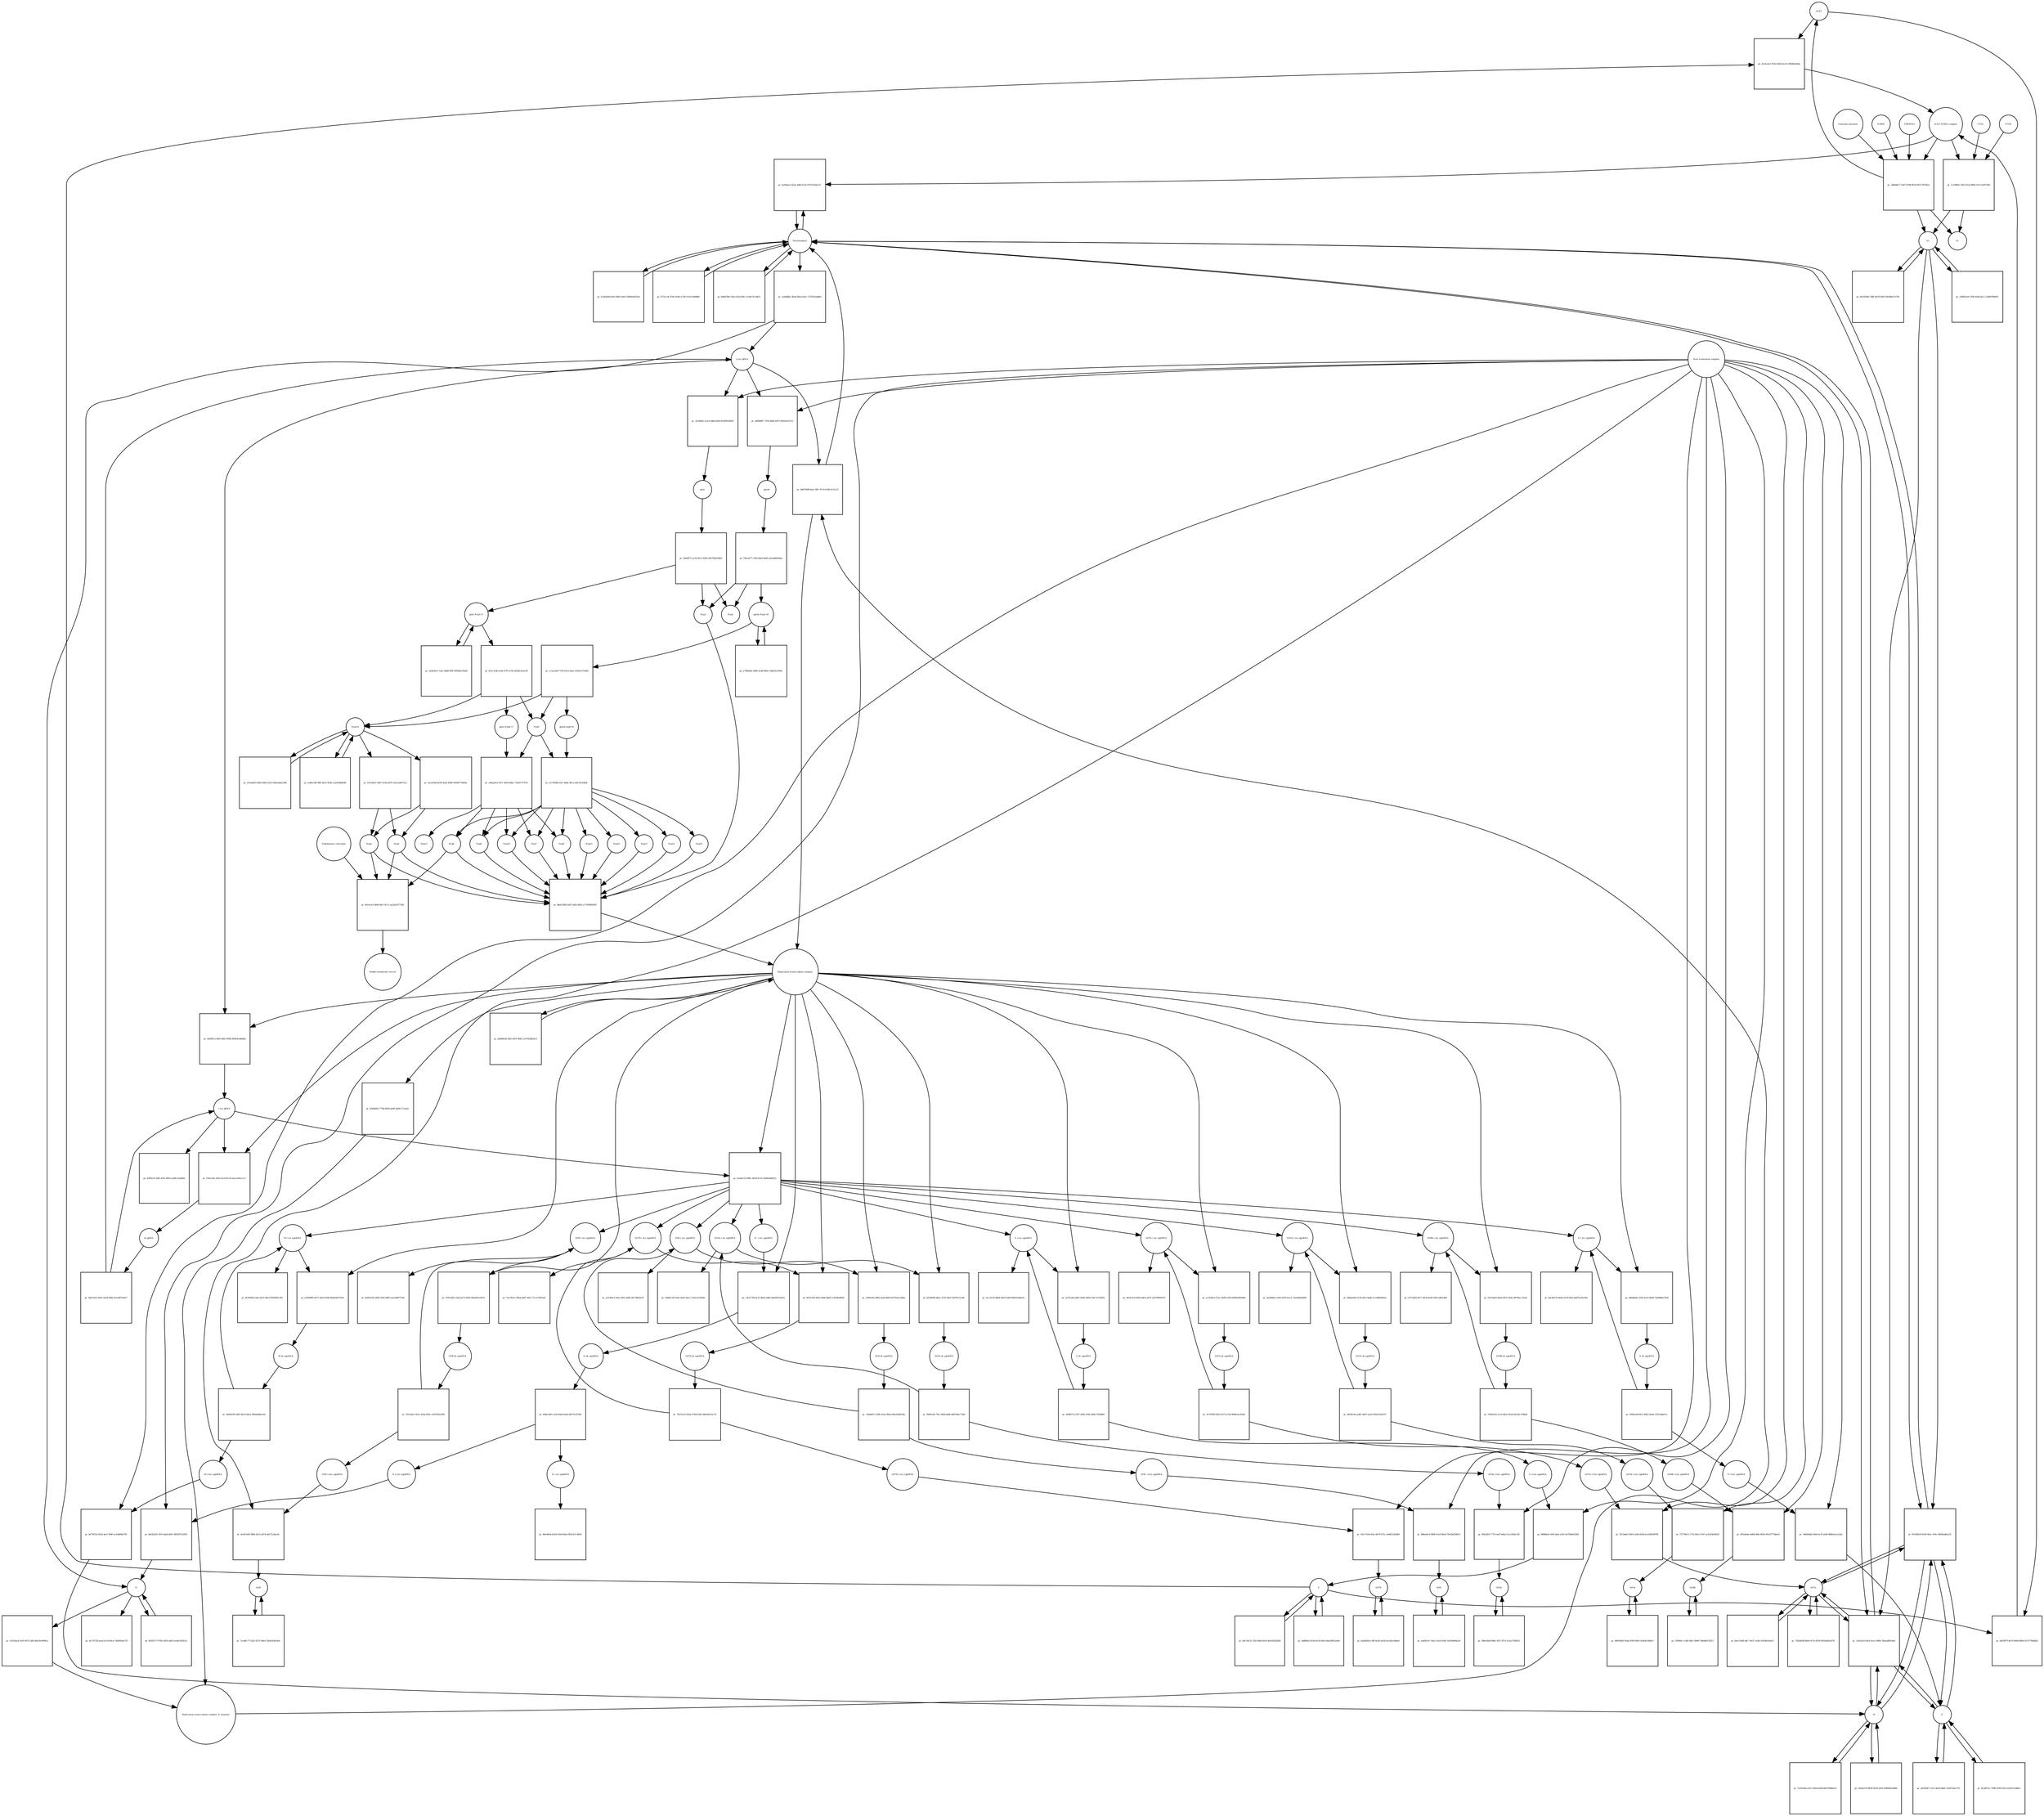 strict digraph  {
ACE2 [annotation="", bipartite=0, cls=macromolecule, fontsize=4, label=ACE2, shape=circle];
"pr_43cbc0c4-7b55-4920-8cd3-cfffd8026d4e" [annotation="", bipartite=1, cls=process, fontsize=4, label="pr_43cbc0c4-7b55-4920-8cd3-cfffd8026d4e", shape=square];
"ACE2_SPIKE complex" [annotation="", bipartite=0, cls=complex, fontsize=4, label="ACE2_SPIKE complex", shape=circle];
S [annotation=urn_miriam_uniprot_P0DTC2, bipartite=0, cls=macromolecule, fontsize=4, label=S, shape=circle];
Nucleocapsid [annotation="urn_miriam_obo.go_GO%3A0019013", bipartite=0, cls=complex, fontsize=4, label=Nucleocapsid, shape=circle];
"pr_ba50bea2-d2ee-4dbf-b232-d707c85da121" [annotation="", bipartite=1, cls=process, fontsize=4, label="pr_ba50bea2-d2ee-4dbf-b232-d707c85da121", shape=square];
"pr_1c1d0ffd-7e85-453a-809d-10111a6075bd" [annotation="", bipartite=1, cls=process, fontsize=4, label="pr_1c1d0ffd-7e85-453a-809d-10111a6075bd", shape=square];
S2 [annotation=urn_miriam_interpro_IPR002552, bipartite=0, cls=macromolecule, fontsize=4, label=S2, shape=circle];
CTSB [annotation="", bipartite=0, cls=macromolecule, fontsize=4, label=CTSB, shape=circle];
CTSL [annotation="", bipartite=0, cls=macromolecule, fontsize=4, label=CTSL, shape=circle];
S1 [annotation=urn_miriam_interpro_IPR002551, bipartite=0, cls=macromolecule, fontsize=4, label=S1, shape=circle];
"pr_bb19ff7f-8a76-4664-96b9-911f770b4b62" [annotation="", bipartite=1, cls=process, fontsize=4, label="pr_bb19ff7f-8a76-4664-96b9-911f770b4b62", shape=square];
"pr_1a91ae53-db1f-4ce1-9d83-7baeadf014a8" [annotation="", bipartite=1, cls=process, fontsize=4, label="pr_1a91ae53-db1f-4ce1-9d83-7baeadf014a8", shape=square];
E [annotation=urn_miriam_uniprot_P0DTC4, bipartite=0, cls=macromolecule, fontsize=4, label=E, shape=circle];
M [annotation=urn_miriam_uniprot_P0DTC5, bipartite=0, cls=macromolecule, fontsize=4, label=M, shape=circle];
Orf7a [annotation=urn_miriam_uniprot_P0DTC7, bipartite=0, cls=macromolecule, fontsize=4, label=Orf7a, shape=circle];
"pr_ca6dd8bc-0ba4-49a2-b5ac-7125922abdb2" [annotation="", bipartite=1, cls=process, fontsize=4, label="pr_ca6dd8bc-0ba4-49a2-b5ac-7125922abdb2", shape=square];
"(+)ss gRNA" [annotation=urn_miriam_refseq_NC_045512, bipartite=0, cls="nucleic acid feature", fontsize=4, label="(+)ss gRNA", shape=circle];
N [annotation=urn_miriam_uniprot_P0DTC9, bipartite=0, cls="macromolecule multimer", fontsize=4, label=N, shape=circle];
"pr_fcab2b4d-61b3-4805-a9ef-cf69b29e032d" [annotation="", bipartite=1, cls=process, fontsize=4, label="pr_fcab2b4d-61b3-4805-a9ef-cf69b29e032d", shape=square];
"pr_f572cc3e-976e-434e-a738-531e5149889c" [annotation="", bipartite=1, cls=process, fontsize=4, label="pr_f572cc3e-976e-434e-a738-531e5149889c", shape=square];
"pr_afc7b728-aea6-4c14-90ca-74af820ee7f3" [annotation="", bipartite=1, cls=process, fontsize=4, label="pr_afc7b728-aea6-4c14-90ca-74af820ee7f3", shape=square];
"pr_891ff117-9765-4205-a463-ee46c5f2651e" [annotation="", bipartite=1, cls=process, fontsize=4, label="pr_891ff117-9765-4205-a463-ee46c5f2651e", shape=square];
"N (+)ss sgmRNA" [annotation=urn_miriam_ncbigene_43740575, bipartite=0, cls="nucleic acid feature", fontsize=4, label="N (+)ss sgmRNA", shape=circle];
"pr_b81d2425-361f-4ab4-b851-981f037a2955" [annotation="", bipartite=1, cls=process, fontsize=4, label="pr_b81d2425-361f-4ab4-b851-981f037a2955", shape=square];
"Host translation complex" [annotation="urn_miriam_obo.go_GO%3A0070992", bipartite=0, cls=complex, fontsize=4, label="Host translation complex", shape=circle];
"pr_60b4786c-f9a3-4314-90cc-e14b73c18452" [annotation="", bipartite=1, cls=process, fontsize=4, label="pr_60b4786c-f9a3-4314-90cc-e14b73c18452", shape=square];
"pr_5d4bddc7-1b47-4798-8f5b-0f5573074f2a" [annotation="", bipartite=1, cls=process, fontsize=4, label="pr_5d4bddc7-1b47-4798-8f5b-0f5573074f2a", shape=square];
FURIN [annotation="", bipartite=0, cls=macromolecule, fontsize=4, label=FURIN, shape=circle];
TMPRSS2 [annotation="", bipartite=0, cls=macromolecule, fontsize=4, label=TMPRSS2, shape=circle];
"Camostat mesylate" [annotation="urn_miriam_pubchem.compound_2536", bipartite=0, cls="simple chemical", fontsize=4, label="Camostat mesylate", shape=circle];
"pr_529852a9-2708-42d6-bec2-234b97f060f1" [annotation="", bipartite=1, cls=process, fontsize=4, label="pr_529852a9-2708-42d6-bec2-234b97f060f1", shape=square];
"Replication transcription complex_N oligomer" [annotation="", bipartite=0, cls=complex, fontsize=4, label="Replication transcription complex_N oligomer", shape=circle];
"pr_08d70499-8acf-4ffc-97c9-fc94c0c51a72" [annotation="", bipartite=1, cls=process, fontsize=4, label="pr_08d70499-8acf-4ffc-97c9-fc94c0c51a72", shape=square];
"Replication transcription complex" [annotation="", bipartite=0, cls=complex, fontsize=4, label="Replication transcription complex", shape=circle];
"pr_9103862d-81d9-40ec-919c-0bf49ad62a32" [annotation="", bipartite=1, cls=process, fontsize=4, label="pr_9103862d-81d9-40ec-919c-0bf49ad62a32", shape=square];
"pr_601d198a-788f-4d78-9565-90298ee7e792" [annotation="", bipartite=1, cls=process, fontsize=4, label="pr_601d198a-788f-4d78-9565-90298ee7e792", shape=square];
"pp1a Nsp3-11" [annotation=urn_miriam_uniprot_P0DTC1, bipartite=0, cls=macromolecule, fontsize=4, label="pp1a Nsp3-11", shape=circle];
"pr_b7ac3236-ee9a-47f5-a720-d23fbc4cee58" [annotation="", bipartite=1, cls=process, fontsize=4, label="pr_b7ac3236-ee9a-47f5-a720-d23fbc4cee58", shape=square];
"pp1a Nsp6-11" [annotation=urn_miriam_uniprot_P0DTC1, bipartite=0, cls=macromolecule, fontsize=4, label="pp1a Nsp6-11", shape=circle];
"Nsp3-4" [annotation="urn_miriam_ncbiprotein_YP_009725299|urn_miriam_ncbiprotein_YP_009725300", bipartite=0, cls=macromolecule, fontsize=4, label="Nsp3-4", shape=circle];
Nsp5 [annotation=urn_miriam_ncbiprotein_YP_009725301, bipartite=0, cls="macromolecule multimer", fontsize=4, label=Nsp5, shape=circle];
"Endoplasmic reticulum" [annotation="urn_miriam_obo.go_GO%3A0005783", bipartite=0, cls=complex, fontsize=4, label="Endoplasmic reticulum", shape=circle];
"pr_b614cecf-4bfb-40e7-8c11-ae2b1d377200" [annotation="", bipartite=1, cls=process, fontsize=4, label="pr_b614cecf-4bfb-40e7-8c11-ae2b1d377200", shape=square];
"Double-membrane vesicle" [annotation="urn_miriam_obo.go_GO%3A0039718", bipartite=0, cls=complex, fontsize=4, label="Double-membrane vesicle", shape=circle];
Nsp4 [annotation=urn_miriam_ncbiprotein_YP_009725300, bipartite=0, cls=macromolecule, fontsize=4, label=Nsp4, shape=circle];
Nsp3 [annotation=urn_miriam_ncbiprotein_YP_009725299, bipartite=0, cls=macromolecule, fontsize=4, label=Nsp3, shape=circle];
Nsp6 [annotation=urn_miriam_ncbiprotein_YP_009725302, bipartite=0, cls=macromolecule, fontsize=4, label=Nsp6, shape=circle];
"pr_3a2b5d12-1a42-44b8-9f9f-5f058ee55b58" [annotation="", bipartite=1, cls=process, fontsize=4, label="pr_3a2b5d12-1a42-44b8-9f9f-5f058ee55b58", shape=square];
"pr_255ad443-0d92-40b5-b323-640ee8de238d" [annotation="", bipartite=1, cls=process, fontsize=4, label="pr_255ad443-0d92-40b5-b323-640ee8de238d", shape=square];
"pp1ab Nsp3-16" [annotation=urn_miriam_uniprot_P0DTD1, bipartite=0, cls=macromolecule, fontsize=4, label="pp1ab Nsp3-16", shape=circle];
"pr_a7640da9-3d94-4cd8-9fb4-c3dd53ec96ed" [annotation="", bipartite=1, cls=process, fontsize=4, label="pr_a7640da9-3d94-4cd8-9fb4-c3dd53ec96ed", shape=square];
"pr_cc1a1a00-7159-431a-afee-c81b5c57e06d" [annotation="", bipartite=1, cls=process, fontsize=4, label="pr_cc1a1a00-7159-431a-afee-c81b5c57e06d", shape=square];
"pp1ab nsp6-16" [annotation=urn_miriam_uniprot_P0DTD1, bipartite=0, cls=macromolecule, fontsize=4, label="pp1ab nsp6-16", shape=circle];
"pr_7235c66e-e1b7-430d-ae08-88cf19d0a012" [annotation="", bipartite=1, cls=process, fontsize=4, label="pr_7235c66e-e1b7-430d-ae08-88cf19d0a012", shape=square];
"pr_a43f2b67-c521-4d19-bbd2-7ae97a4e2755" [annotation="", bipartite=1, cls=process, fontsize=4, label="pr_a43f2b67-c521-4d19-bbd2-7ae97a4e2755", shape=square];
"pr_fddf86a3-610d-413f-8263-b6a54f91ae8d" [annotation="", bipartite=1, cls=process, fontsize=4, label="pr_fddf86a3-610d-413f-8263-b6a54f91ae8d", shape=square];
"pr_e05ee519-8638-4503-a61f-03f00a01d08d" [annotation="", bipartite=1, cls=process, fontsize=4, label="pr_e05ee519-8638-4503-a61f-03f00a01d08d", shape=square];
"pr_8c2b97ec-7946-4190-9323-e2e97ec6861c" [annotation="", bipartite=1, cls=process, fontsize=4, label="pr_8c2b97ec-7946-4190-9323-e2e97ec6861c", shape=square];
"pr_0dc7de7e-12fa-49a8-9e2f-6ed25fd2d2bf" [annotation="", bipartite=1, cls=process, fontsize=4, label="pr_0dc7de7e-12fa-49a8-9e2f-6ed25fd2d2bf", shape=square];
"pr_bbcc5284-bdc7-4437-a54a-5f164bca6ea7" [annotation="", bipartite=1, cls=process, fontsize=4, label="pr_bbcc5284-bdc7-4437-a54a-5f164bca6ea7", shape=square];
Orf6 [annotation=urn_miriam_uniprot_P0DTC6, bipartite=0, cls=macromolecule, fontsize=4, label=Orf6, shape=circle];
"pr_ea485c47-34ec-41a4-9346-16cfb9e86a30" [annotation="", bipartite=1, cls=process, fontsize=4, label="pr_ea485c47-34ec-41a4-9346-16cfb9e86a30", shape=square];
Orf3a [annotation=urn_miriam_uniprot_P0DTC3, bipartite=0, cls=macromolecule, fontsize=4, label=Orf3a, shape=circle];
"pr_58b524d4-984c-4f11-87cf-e21a170f4b11" [annotation="", bipartite=1, cls=process, fontsize=4, label="pr_58b524d4-984c-4f11-87cf-e21a170f4b11", shape=square];
Orf8 [annotation=urn_miriam_uniprot_P0DTC8, bipartite=0, cls=macromolecule, fontsize=4, label=Orf8, shape=circle];
"pr_7ced8c77-55e2-4337-8eb3-1bb43430e36a" [annotation="", bipartite=1, cls=process, fontsize=4, label="pr_7ced8c77-55e2-4337-8eb3-1bb43430e36a", shape=square];
Orf9b [annotation=urn_miriam_uniprot_P0DTD2, bipartite=0, cls=macromolecule, fontsize=4, label=Orf9b, shape=circle];
"pr_1f9f60c1-cdfd-49a7-8b96-7db4be07d313" [annotation="", bipartite=1, cls=process, fontsize=4, label="pr_1f9f60c1-cdfd-49a7-8b96-7db4be07d313", shape=square];
Orf14 [annotation=urn_miriam_uniprot_P0DTD3, bipartite=0, cls=macromolecule, fontsize=4, label=Orf14, shape=circle];
"pr_68030942-85ab-4590-98cf-50afdc93b9a7" [annotation="", bipartite=1, cls=process, fontsize=4, label="pr_68030942-85ab-4590-98cf-50afdc93b9a7", shape=square];
Orf7b [annotation=urn_miriam_uniprot_P0DTD8, bipartite=0, cls=macromolecule, fontsize=4, label=Orf7b, shape=circle];
"pr_faa8d284-c30f-4c83-ab34-fec0d2c0bde4" [annotation="", bipartite=1, cls=process, fontsize=4, label="pr_faa8d284-c30f-4c83-ab34-fec0d2c0bde4", shape=square];
"pr_702d4438-86a9-471e-853f-001badd14576" [annotation="", bipartite=1, cls=process, fontsize=4, label="pr_702d4438-86a9-471e-853f-001badd14576", shape=square];
"M (+)ss sgmRNA" [annotation="", bipartite=0, cls="nucleic acid feature", fontsize=4, label="M (+)ss sgmRNA", shape=circle];
"pr_b675f55d-29cd-4ee7-96ff-ac10d600a781" [annotation="", bipartite=1, cls=process, fontsize=4, label="pr_b675f55d-29cd-4ee7-96ff-ac10d600a781", shape=square];
"E (+)ss sgmRNA" [annotation="", bipartite=0, cls="nucleic acid feature", fontsize=4, label="E (+)ss sgmRNA", shape=circle];
"pr_596d5b4d-294d-4c3f-a02b-880b3cee12ab" [annotation="", bipartite=1, cls=process, fontsize=4, label="pr_596d5b4d-294d-4c3f-a02b-880b3cee12ab", shape=square];
"S (+)ss sgmRNA" [annotation="", bipartite=0, cls="nucleic acid feature", fontsize=4, label="S (+)ss sgmRNA", shape=circle];
"pr_f6f8bfe8-c045-4aef-a301-8a7948ef2268" [annotation="", bipartite=1, cls=process, fontsize=4, label="pr_f6f8bfe8-c045-4aef-a301-8a7948ef2268", shape=square];
"Orf7a (+)ss sgmRNA" [annotation="", bipartite=0, cls="nucleic acid feature", fontsize=4, label="Orf7a (+)ss sgmRNA", shape=circle];
"pr_5513deb7-4655-43f4-b03d-bc229656876f" [annotation="", bipartite=1, cls=process, fontsize=4, label="pr_5513deb7-4655-43f4-b03d-bc229656876f", shape=square];
"Orf6  (+)ss sgmRNA" [annotation="", bipartite=0, cls="nucleic acid feature", fontsize=4, label="Orf6  (+)ss sgmRNA", shape=circle];
"pr_8d8ed3c4-9890-41a0-8b18-7fe62d35887e" [annotation="", bipartite=1, cls=process, fontsize=4, label="pr_8d8ed3c4-9890-41a0-8b18-7fe62d35887e", shape=square];
"Orf3a (+)ss sgmRNA" [annotation="", bipartite=0, cls="nucleic acid feature", fontsize=4, label="Orf3a (+)ss sgmRNA", shape=circle];
"pr_89e20f1f-7710-4af5-8d2a-f1a1302bc35f" [annotation="", bipartite=1, cls=process, fontsize=4, label="pr_89e20f1f-7710-4af5-8d2a-f1a1302bc35f", shape=square];
"Orf8 (+)ss sgmRNA" [annotation="", bipartite=0, cls="nucleic acid feature", fontsize=4, label="Orf8 (+)ss sgmRNA", shape=circle];
"pr_4e451e69-36b0-43c5-a874-4d272cdfcefc" [annotation="", bipartite=1, cls=process, fontsize=4, label="pr_4e451e69-36b0-43c5-a874-4d272cdfcefc", shape=square];
"Orf9b (+)ss sgmRNA" [annotation="", bipartite=0, cls="nucleic acid feature", fontsize=4, label="Orf9b (+)ss sgmRNA", shape=circle];
"pr_6932de4e-bd88-4f8e-8654-691d777b8ee6" [annotation="", bipartite=1, cls=process, fontsize=4, label="pr_6932de4e-bd88-4f8e-8654-691d777b8ee6", shape=square];
"Orf14 (+)ss sgmRNA" [annotation="", bipartite=0, cls="nucleic acid feature", fontsize=4, label="Orf14 (+)ss sgmRNA", shape=circle];
"pr_72779615-1752-40e1-b747-acb329e83625" [annotation="", bipartite=1, cls=process, fontsize=4, label="pr_72779615-1752-40e1-b747-acb329e83625", shape=square];
"Orf7b (+)ss sgmRNA" [annotation="", bipartite=0, cls="nucleic acid feature", fontsize=4, label="Orf7b (+)ss sgmRNA", shape=circle];
"pr_92e17434-ef2a-4679-b75c-3ed6f124ed89" [annotation="", bipartite=1, cls=process, fontsize=4, label="pr_92e17434-ef2a-4679-b75c-3ed6f124ed89", shape=square];
"(-)ss gRNA" [annotation=urn_miriam_refseq_NC_045512, bipartite=0, cls="nucleic acid feature", fontsize=4, label="(-)ss gRNA", shape=circle];
"pr_45ffb141-bdf3-4f16-9905-ee08c52adf6d" [annotation="", bipartite=1, cls=process, fontsize=4, label="pr_45ffb141-bdf3-4f16-9905-ee08c52adf6d", shape=square];
"pr_10333aa4-1635-4675-affd-d8c28c009fca" [annotation="", bipartite=1, cls=process, fontsize=4, label="pr_10333aa4-1635-4675-affd-d8c28c009fca", shape=square];
"pr_0e85ff12-6fb5-4663-996d-90429c4bdd42" [annotation="", bipartite=1, cls=process, fontsize=4, label="pr_0e85ff12-6fb5-4663-996d-90429c4bdd42", shape=square];
"M (-)ss sgmRNA" [annotation=urn_miriam_ncbigene_43740571, bipartite=0, cls="nucleic acid feature", fontsize=4, label="M (-)ss sgmRNA", shape=circle];
"pr_4f19f0d9-a36e-447e-9be3-ff59ef8213b1" [annotation="", bipartite=1, cls=process, fontsize=4, label="pr_4f19f0d9-a36e-447e-9be3-ff59ef8213b1", shape=square];
"E (-)ss sgmRNA" [annotation=urn_miriam_ncbigene_43740570, bipartite=0, cls="nucleic acid feature", fontsize=4, label="E (-)ss sgmRNA", shape=circle];
"pr_6dc40370-d69d-4239-bf5a-6d675a30c9d2" [annotation="", bipartite=1, cls=process, fontsize=4, label="pr_6dc40370-d69d-4239-bf5a-6d675a30c9d2", shape=square];
"S (-)ss sgmRNA" [annotation="", bipartite=0, cls="nucleic acid feature", fontsize=4, label="S (-)ss sgmRNA", shape=circle];
"pr_fecc4218-8669-4fa9-92d6-f9601b2b6a2e" [annotation="", bipartite=1, cls=process, fontsize=4, label="pr_fecc4218-8669-4fa9-92d6-f9601b2b6a2e", shape=square];
"Orf7a (-)ss sgmRNA" [annotation="", bipartite=0, cls="nucleic acid feature", fontsize=4, label="Orf7a (-)ss sgmRNA", shape=circle];
"pr_d9cfe3cb-b5b9-44e0-ad74-1e670f995579" [annotation="", bipartite=1, cls=process, fontsize=4, label="pr_d9cfe3cb-b5b9-44e0-ad74-1e670f995579", shape=square];
"Orf6 (-)ss sgmRNA" [annotation="", bipartite=0, cls="nucleic acid feature", fontsize=4, label="Orf6 (-)ss sgmRNA", shape=circle];
"pr_a21000c3-0d1e-4f01-a6bf-0417dffebcf0" [annotation="", bipartite=1, cls=process, fontsize=4, label="pr_a21000c3-0d1e-4f01-a6bf-0417dffebcf0", shape=square];
"Orf3a (-)ss sgmRNA" [annotation="", bipartite=0, cls="nucleic acid feature", fontsize=4, label="Orf3a (-)ss sgmRNA", shape=circle];
"pr_50d81c96-5eeb-4a82-9aa7-c503ca2345bb" [annotation="", bipartite=1, cls=process, fontsize=4, label="pr_50d81c96-5eeb-4a82-9aa7-c503ca2345bb", shape=square];
"Orf8 (-)ss sgmRNA" [annotation="", bipartite=0, cls="nucleic acid feature", fontsize=4, label="Orf8 (-)ss sgmRNA", shape=circle];
"pr_6a85e55b-2b85-45f4-9d95-eeeed9877c66" [annotation="", bipartite=1, cls=process, fontsize=4, label="pr_6a85e55b-2b85-45f4-9d95-eeeed9877c66", shape=square];
"Orf9b (-)ss sgmRNA" [annotation="", bipartite=0, cls="nucleic acid feature", fontsize=4, label="Orf9b (-)ss sgmRNA", shape=circle];
"pr_c6722fb4-fb17-49c8-be08-59411d66c8b8" [annotation="", bipartite=1, cls=process, fontsize=4, label="pr_c6722fb4-fb17-49c8-be08-59411d66c8b8", shape=square];
"Orf14 (-)ss sgmRNA" [annotation="", bipartite=0, cls="nucleic acid feature", fontsize=4, label="Orf14 (-)ss sgmRNA", shape=circle];
"pr_4a5988c0-35d3-4479-b1c5-72ee6bde0894" [annotation="", bipartite=1, cls=process, fontsize=4, label="pr_4a5988c0-35d3-4479-b1c5-72ee6bde0894", shape=square];
"Orf7b (-)ss sgmRNA" [annotation="", bipartite=0, cls="nucleic acid feature", fontsize=4, label="Orf7b (-)ss sgmRNA", shape=circle];
"pr_7ea79c0c-0004-4487-9ef2-71cca79293a4" [annotation="", bipartite=1, cls=process, fontsize=4, label="pr_7ea79c0c-0004-4487-9ef2-71cca79293a4", shape=square];
"pr_f345c29e-30a5-4ce9-9c54-a5acc85ecc13" [annotation="", bipartite=1, cls=process, fontsize=4, label="pr_f345c29e-30a5-4ce9-9c54-a5acc85ecc13", shape=square];
"ds gRNA" [annotation=urn_miriam_refseq_NC_045512, bipartite=0, cls="nucleic acid feature", fontsize=4, label="ds gRNA", shape=circle];
"pr_e35089f9-a877-442d-92d6-9b9e5b9755a0" [annotation="", bipartite=1, cls=process, fontsize=4, label="pr_e35089f9-a877-442d-92d6-9b9e5b9755a0", shape=square];
"M ds sgmRNA" [annotation="", bipartite=0, cls="nucleic acid feature", fontsize=4, label="M ds sgmRNA", shape=circle];
"pr_bbbdb64a-2545-42c9-9b69-7ab9884e7654" [annotation="", bipartite=1, cls=process, fontsize=4, label="pr_bbbdb64a-2545-42c9-9b69-7ab9884e7654", shape=square];
"E ds sgmRNA" [annotation="", bipartite=0, cls="nucleic acid feature", fontsize=4, label="E ds sgmRNA", shape=circle];
"pr_2e7fcabd-a802-4928-a904-e39c7a7d3d32" [annotation="", bipartite=1, cls=process, fontsize=4, label="pr_2e7fcabd-a802-4928-a904-e39c7a7d3d32", shape=square];
"S ds sgmRNA" [annotation="", bipartite=0, cls="nucleic acid feature", fontsize=4, label="S ds sgmRNA", shape=circle];
"pr_ac162be1-07ac-4699-a19b-b00963043861" [annotation="", bipartite=1, cls=process, fontsize=4, label="pr_ac162be1-07ac-4699-a19b-b00963043861", shape=square];
"Orf7a ds sgmRNA" [annotation="", bipartite=0, cls="nucleic acid feature", fontsize=4, label="Orf7a ds sgmRNA", shape=circle];
"pr_32f6a59a-d89a-4ad4-8b03-b570a4ccd04e" [annotation="", bipartite=1, cls=process, fontsize=4, label="pr_32f6a59a-d89a-4ad4-8b03-b570a4ccd04e", shape=square];
"Orf6 ds sgmRNA" [annotation="", bipartite=0, cls="nucleic acid feature", fontsize=4, label="Orf6 ds sgmRNA", shape=circle];
"pr_b5a995f8-d6ac-4335-9faf-fcbf78c1ac86" [annotation="", bipartite=1, cls=process, fontsize=4, label="pr_b5a995f8-d6ac-4335-9faf-fcbf78c1ac86", shape=square];
"Orf3a ds sgmRNA" [annotation="", bipartite=0, cls="nucleic acid feature", fontsize=4, label="Orf3a ds sgmRNA", shape=circle];
"pr_976143f6-142d-4e73-8265-06d265223b7e" [annotation="", bipartite=1, cls=process, fontsize=4, label="pr_976143f6-142d-4e73-8265-06d265223b7e", shape=square];
"Orf8 ds sgmRNA" [annotation="", bipartite=0, cls="nucleic acid feature", fontsize=4, label="Orf8 ds sgmRNA", shape=circle];
"pr_2547ab02-6b5d-4975-9a4e-8979bcc15aaf" [annotation="", bipartite=1, cls=process, fontsize=4, label="pr_2547ab02-6b5d-4975-9a4e-8979bcc15aaf", shape=square];
"Orf9b ds sgmRNA" [annotation="", bipartite=0, cls="nucleic acid feature", fontsize=4, label="Orf9b ds sgmRNA", shape=circle];
"pr_9bbdcb6d-3159-4fe3-bad6-2cc69802bd2a" [annotation="", bipartite=1, cls=process, fontsize=4, label="pr_9bbdcb6d-3159-4fe3-bad6-2cc69802bd2a", shape=square];
"Orf14 ds sgmRNA" [annotation="", bipartite=0, cls="nucleic acid feature", fontsize=4, label="Orf14 ds sgmRNA", shape=circle];
"pr_6f25c92f-d5b5-4646-8bd5-ecff2fbe8660" [annotation="", bipartite=1, cls=process, fontsize=4, label="pr_6f25c92f-d5b5-4646-8bd5-ecff2fbe8660", shape=square];
"Orf7b ds sgmRNA" [annotation="", bipartite=0, cls="nucleic acid feature", fontsize=4, label="Orf7b ds sgmRNA", shape=circle];
"pr_44031fa5-645e-4cb8-9682-9ce5df5140e7" [annotation="", bipartite=1, cls=process, fontsize=4, label="pr_44031fa5-645e-4cb8-9682-9ce5df5140e7", shape=square];
"pr_2b4801f8-3465-4633-8ab3-390da48be1b9" [annotation="", bipartite=1, cls=process, fontsize=4, label="pr_2b4801f8-3465-4633-8ab3-390da48be1b9", shape=square];
"pr_0994ce64-ffe1-46d3-9eb4-12f2c0baf21c" [annotation="", bipartite=1, cls=process, fontsize=4, label="pr_0994ce64-ffe1-46d3-9eb4-12f2c0baf21c", shape=square];
"pr_458fd71a-91f7-4d93-a566-468137f84860" [annotation="", bipartite=1, cls=process, fontsize=4, label="pr_458fd71a-91f7-4d93-a566-468137f84860", shape=square];
"pr_917f5f99-62b3-4272-a7e8-9b99cbc954af" [annotation="", bipartite=1, cls=process, fontsize=4, label="pr_917f5f99-62b3-4272-a7e8-9b99cbc954af", shape=square];
"pr_10ab6f51-5300-414e-9844-ef6e2048236a" [annotation="", bipartite=1, cls=process, fontsize=4, label="pr_10ab6f51-5300-414e-9844-ef6e2048236a", shape=square];
"pr_f9695c8a-7f6c-469d-bb6f-d087d9a173dd" [annotation="", bipartite=1, cls=process, fontsize=4, label="pr_f9695c8a-7f6c-469d-bb6f-d087d9a173dd", shape=square];
"pr_2921a6e7-814c-42ba-850c-c69335fe43f9" [annotation="", bipartite=1, cls=process, fontsize=4, label="pr_2921a6e7-814c-42ba-850c-c69335fe43f9", shape=square];
"pr_19940126-2cc6-46a5-91ed-6a542c378b4b" [annotation="", bipartite=1, cls=process, fontsize=4, label="pr_19940126-2cc6-46a5-91ed-6a542c378b4b", shape=square];
"pr_8d392c4a-ad81-4647-aa42-95b9c5a831f7" [annotation="", bipartite=1, cls=process, fontsize=4, label="pr_8d392c4a-ad81-4647-aa42-95b9c5a831f7", shape=square];
"pr_7b251e33-0b3e-478d-9385-88a00ef1ec78" [annotation="", bipartite=1, cls=process, fontsize=4, label="pr_7b251e33-0b3e-478d-9385-88a00ef1ec78", shape=square];
"N  (-)ss sgmRNA" [annotation=urn_miriam_ncbigene_43740575, bipartite=0, cls="nucleic acid feature", fontsize=4, label="N  (-)ss sgmRNA", shape=circle];
"pr_c9ce176b-bc1f-4b58-a869-4d050d7ae851" [annotation="", bipartite=1, cls=process, fontsize=4, label="pr_c9ce176b-bc1f-4b58-a869-4d050d7ae851", shape=square];
"N ds sgmRNA" [annotation="", bipartite=0, cls="nucleic acid feature", fontsize=4, label="N ds sgmRNA", shape=circle];
"pr_b9be1485-ce30-49a6-b3e8-dd275cf51fbf" [annotation="", bipartite=1, cls=process, fontsize=4, label="pr_b9be1485-ce30-49a6-b3e8-dd275cf51fbf", shape=square];
"N (-)ss sgmRNA" [annotation="", bipartite=0, cls="nucleic acid feature", fontsize=4, label="N (-)ss sgmRNA", shape=circle];
pp1ab [annotation=urn_miriam_uniprot_P0DTD1, bipartite=0, cls=macromolecule, fontsize=4, label=pp1ab, shape=circle];
"pr_7d4ca077-e5f8-4ba9-bb0f-ae5ed68d38ad" [annotation="", bipartite=1, cls=process, fontsize=4, label="pr_7d4ca077-e5f8-4ba9-bb0f-ae5ed68d38ad", shape=square];
Nsp2 [annotation=urn_miriam_ncbiprotein_YP_009725298, bipartite=0, cls=macromolecule, fontsize=4, label=Nsp2, shape=circle];
Nsp1 [annotation=urn_miriam_ncbiprotein_YP_009725297, bipartite=0, cls=macromolecule, fontsize=4, label=Nsp1, shape=circle];
pp1a [annotation=urn_miriam_uniprot_P0DTC1, bipartite=0, cls=macromolecule, fontsize=4, label=pp1a, shape=circle];
"pr_5de0ff71-ac30-45c3-9492-d6570b5436b5" [annotation="", bipartite=1, cls=process, fontsize=4, label="pr_5de0ff71-ac30-45c3-9492-d6570b5436b5", shape=square];
"pr_aa861298-9ff6-4a52-9526-c2a5f38b9b88" [annotation="", bipartite=1, cls=process, fontsize=4, label="pr_aa861298-9ff6-4a52-9526-c2a5f38b9b88", shape=square];
"pr_14c93d31-59b7-4c0d-ab76-14e1a26072ce" [annotation="", bipartite=1, cls=process, fontsize=4, label="pr_14c93d31-59b7-4c0d-ab76-14e1a26072ce", shape=square];
"pr_2acd1f0d-b03d-4a62-8389-b5b96779826e" [annotation="", bipartite=1, cls=process, fontsize=4, label="pr_2acd1f0d-b03d-4a62-8389-b5b96779826e", shape=square];
"pr_c8baa6c6-507c-4018-b86c-75a8277f7f19" [annotation="", bipartite=1, cls=process, fontsize=4, label="pr_c8baa6c6-507c-4018-b86c-75a8277f7f19", shape=square];
Nsp7 [annotation=urn_miriam_ncbiprotein_YP_009725303, bipartite=0, cls=macromolecule, fontsize=4, label=Nsp7, shape=circle];
Nsp8 [annotation=urn_miriam_ncbiprotein_YP_009725304, bipartite=0, cls=macromolecule, fontsize=4, label=Nsp8, shape=circle];
Nsp9 [annotation=urn_miriam_ncbiprotein_YP_009725305, bipartite=0, cls=macromolecule, fontsize=4, label=Nsp9, shape=circle];
Nsp10 [annotation=urn_miriam_ncbiprotein_YP_009725306, bipartite=0, cls=macromolecule, fontsize=4, label=Nsp10, shape=circle];
Nsp11 [annotation=urn_miriam_ncbiprotein_YP_009725312, bipartite=0, cls=macromolecule, fontsize=4, label=Nsp11, shape=circle];
"pr_2157b08b-f53c-48de-96ca-efdc35cfd836" [annotation="", bipartite=1, cls=process, fontsize=4, label="pr_2157b08b-f53c-48de-96ca-efdc35cfd836", shape=square];
Nsp13 [annotation=urn_miriam_ncbiprotein_YP_009725308, bipartite=0, cls=macromolecule, fontsize=4, label=Nsp13, shape=circle];
Nsp12 [annotation=urn_miriam_ncbiprotein_YP_009725307, bipartite=0, cls=macromolecule, fontsize=4, label=Nsp12, shape=circle];
Nsp16 [annotation=urn_miriam_ncbiprotein_YP_009725311, bipartite=0, cls=macromolecule, fontsize=4, label=Nsp16, shape=circle];
Nsp15 [annotation=urn_miriam_ncbiprotein_YP_009725310, bipartite=0, cls=macromolecule, fontsize=4, label=Nsp15, shape=circle];
Nsp14 [annotation=urn_miriam_ncbiprotein_YP_009725309, bipartite=0, cls=macromolecule, fontsize=4, label=Nsp14, shape=circle];
"pr_8bd15588-2a87-42b5-8822-e770398285f0" [annotation="", bipartite=1, cls=process, fontsize=4, label="pr_8bd15588-2a87-42b5-8822-e770398285f0", shape=square];
"pr_3ce46b2c-b1a2-4d6d-af94-6f340f024855" [annotation="", bipartite=1, cls=process, fontsize=4, label="pr_3ce46b2c-b1a2-4d6d-af94-6f340f024855", shape=square];
"pr_d6fbb887-7250-46d4-8d75-ff462ad11f13" [annotation="", bipartite=1, cls=process, fontsize=4, label="pr_d6fbb887-7250-46d4-8d75-ff462ad11f13", shape=square];
"pr_9fee86e4-b25d-416d-8da4-9f3e351c9b5b" [annotation="", bipartite=1, cls=process, fontsize=4, label="pr_9fee86e4-b25d-416d-8da4-9f3e351c9b5b", shape=square];
"pr_ad6d0b58-44f2-4d70-9062-310742882dc4" [annotation="", bipartite=1, cls=process, fontsize=4, label="pr_ad6d0b58-44f2-4d70-9062-310742882dc4", shape=square];
"pr_65ebdd53-770d-402b-ba60-4af8c17caa3c" [annotation="", bipartite=1, cls=process, fontsize=4, label="pr_65ebdd53-770d-402b-ba60-4af8c17caa3c", shape=square];
"pr_65a8e132-898c-495d-9c70-1d06b2b8f523" [annotation="", bipartite=1, cls=process, fontsize=4, label="pr_65a8e132-898c-495d-9c70-1d06b2b8f523", shape=square];
ACE2 -> "pr_43cbc0c4-7b55-4920-8cd3-cfffd8026d4e"  [annotation="", interaction_type=consumption];
ACE2 -> "pr_bb19ff7f-8a76-4664-96b9-911f770b4b62"  [annotation="", interaction_type=consumption];
"pr_43cbc0c4-7b55-4920-8cd3-cfffd8026d4e" -> "ACE2_SPIKE complex"  [annotation="", interaction_type=production];
"ACE2_SPIKE complex" -> "pr_ba50bea2-d2ee-4dbf-b232-d707c85da121"  [annotation="urn_miriam_pubmed_32142651|urn_miriam_pubmed_32094589|urn_miriam_taxonomy_2697049", interaction_type=stimulation];
"ACE2_SPIKE complex" -> "pr_1c1d0ffd-7e85-453a-809d-10111a6075bd"  [annotation="", interaction_type=consumption];
"ACE2_SPIKE complex" -> "pr_5d4bddc7-1b47-4798-8f5b-0f5573074f2a"  [annotation="", interaction_type=consumption];
S -> "pr_43cbc0c4-7b55-4920-8cd3-cfffd8026d4e"  [annotation="", interaction_type=consumption];
S -> "pr_bb19ff7f-8a76-4664-96b9-911f770b4b62"  [annotation="", interaction_type=consumption];
S -> "pr_fddf86a3-610d-413f-8263-b6a54f91ae8d"  [annotation="", interaction_type=consumption];
S -> "pr_0dc7de7e-12fa-49a8-9e2f-6ed25fd2d2bf"  [annotation="", interaction_type=consumption];
Nucleocapsid -> "pr_ba50bea2-d2ee-4dbf-b232-d707c85da121"  [annotation="", interaction_type=consumption];
Nucleocapsid -> "pr_1a91ae53-db1f-4ce1-9d83-7baeadf014a8"  [annotation="", interaction_type=consumption];
Nucleocapsid -> "pr_ca6dd8bc-0ba4-49a2-b5ac-7125922abdb2"  [annotation="", interaction_type=consumption];
Nucleocapsid -> "pr_fcab2b4d-61b3-4805-a9ef-cf69b29e032d"  [annotation="", interaction_type=consumption];
Nucleocapsid -> "pr_f572cc3e-976e-434e-a738-531e5149889c"  [annotation="", interaction_type=consumption];
Nucleocapsid -> "pr_60b4786c-f9a3-4314-90cc-e14b73c18452"  [annotation="", interaction_type=consumption];
Nucleocapsid -> "pr_9103862d-81d9-40ec-919c-0bf49ad62a32"  [annotation="", interaction_type=consumption];
"pr_ba50bea2-d2ee-4dbf-b232-d707c85da121" -> Nucleocapsid  [annotation="", interaction_type=production];
"pr_1c1d0ffd-7e85-453a-809d-10111a6075bd" -> S2  [annotation="", interaction_type=production];
"pr_1c1d0ffd-7e85-453a-809d-10111a6075bd" -> S1  [annotation="", interaction_type=production];
S2 -> "pr_1a91ae53-db1f-4ce1-9d83-7baeadf014a8"  [annotation="urn_miriam_pubmed_32142651|urn_miriam_pubmed_32094589|urn_miriam_pubmed_32047258|urn_miriam_taxonomy_2697049", interaction_type=stimulation];
S2 -> "pr_529852a9-2708-42d6-bec2-234b97f060f1"  [annotation="", interaction_type=consumption];
S2 -> "pr_9103862d-81d9-40ec-919c-0bf49ad62a32"  [annotation="urn_miriam_pubmed_32142651|urn_miriam_pubmed_32047258|urn_miriam_taxonomy_2697049", interaction_type=stimulation];
S2 -> "pr_601d198a-788f-4d78-9565-90298ee7e792"  [annotation="", interaction_type=consumption];
CTSB -> "pr_1c1d0ffd-7e85-453a-809d-10111a6075bd"  [annotation="urn_miriam_pubmed_32142651|urn_miriam_taxonomy_2697049", interaction_type=catalysis];
CTSL -> "pr_1c1d0ffd-7e85-453a-809d-10111a6075bd"  [annotation="urn_miriam_pubmed_32142651|urn_miriam_taxonomy_2697049", interaction_type=catalysis];
"pr_bb19ff7f-8a76-4664-96b9-911f770b4b62" -> "ACE2_SPIKE complex"  [annotation="", interaction_type=production];
"pr_1a91ae53-db1f-4ce1-9d83-7baeadf014a8" -> Nucleocapsid  [annotation="", interaction_type=production];
"pr_1a91ae53-db1f-4ce1-9d83-7baeadf014a8" -> E  [annotation="", interaction_type=production];
"pr_1a91ae53-db1f-4ce1-9d83-7baeadf014a8" -> M  [annotation="", interaction_type=production];
"pr_1a91ae53-db1f-4ce1-9d83-7baeadf014a8" -> Orf7a  [annotation="", interaction_type=production];
E -> "pr_1a91ae53-db1f-4ce1-9d83-7baeadf014a8"  [annotation="", interaction_type=consumption];
E -> "pr_9103862d-81d9-40ec-919c-0bf49ad62a32"  [annotation="", interaction_type=consumption];
E -> "pr_a43f2b67-c521-4d19-bbd2-7ae97a4e2755"  [annotation="", interaction_type=consumption];
E -> "pr_8c2b97ec-7946-4190-9323-e2e97ec6861c"  [annotation="", interaction_type=consumption];
M -> "pr_1a91ae53-db1f-4ce1-9d83-7baeadf014a8"  [annotation="", interaction_type=consumption];
M -> "pr_9103862d-81d9-40ec-919c-0bf49ad62a32"  [annotation="", interaction_type=consumption];
M -> "pr_7235c66e-e1b7-430d-ae08-88cf19d0a012"  [annotation="", interaction_type=consumption];
M -> "pr_e05ee519-8638-4503-a61f-03f00a01d08d"  [annotation="", interaction_type=consumption];
Orf7a -> "pr_1a91ae53-db1f-4ce1-9d83-7baeadf014a8"  [annotation="", interaction_type=consumption];
Orf7a -> "pr_9103862d-81d9-40ec-919c-0bf49ad62a32"  [annotation="", interaction_type=consumption];
Orf7a -> "pr_bbcc5284-bdc7-4437-a54a-5f164bca6ea7"  [annotation="", interaction_type=consumption];
Orf7a -> "pr_702d4438-86a9-471e-853f-001badd14576"  [annotation="", interaction_type=consumption];
"pr_ca6dd8bc-0ba4-49a2-b5ac-7125922abdb2" -> "(+)ss gRNA"  [annotation="", interaction_type=production];
"pr_ca6dd8bc-0ba4-49a2-b5ac-7125922abdb2" -> N  [annotation="", interaction_type=production];
"(+)ss gRNA" -> "pr_08d70499-8acf-4ffc-97c9-fc94c0c51a72"  [annotation="", interaction_type=consumption];
"(+)ss gRNA" -> "pr_0e85ff12-6fb5-4663-996d-90429c4bdd42"  [annotation="", interaction_type=consumption];
"(+)ss gRNA" -> "pr_3ce46b2c-b1a2-4d6d-af94-6f340f024855"  [annotation="", interaction_type=consumption];
"(+)ss gRNA" -> "pr_d6fbb887-7250-46d4-8d75-ff462ad11f13"  [annotation="", interaction_type=consumption];
N -> "pr_afc7b728-aea6-4c14-90ca-74af820ee7f3"  [annotation="", interaction_type=consumption];
N -> "pr_891ff117-9765-4205-a463-ee46c5f2651e"  [annotation="", interaction_type=consumption];
N -> "pr_10333aa4-1635-4675-affd-d8c28c009fca"  [annotation="", interaction_type=consumption];
"pr_fcab2b4d-61b3-4805-a9ef-cf69b29e032d" -> Nucleocapsid  [annotation="", interaction_type=production];
"pr_f572cc3e-976e-434e-a738-531e5149889c" -> Nucleocapsid  [annotation="", interaction_type=production];
"pr_891ff117-9765-4205-a463-ee46c5f2651e" -> N  [annotation="", interaction_type=production];
"N (+)ss sgmRNA" -> "pr_b81d2425-361f-4ab4-b851-981f037a2955"  [annotation="", interaction_type=consumption];
"pr_b81d2425-361f-4ab4-b851-981f037a2955" -> N  [annotation="", interaction_type=production];
"Host translation complex" -> "pr_b81d2425-361f-4ab4-b851-981f037a2955"  [annotation="", interaction_type="necessary stimulation"];
"Host translation complex" -> "pr_b675f55d-29cd-4ee7-96ff-ac10d600a781"  [annotation="urn_miriam_pubmed_31226023|urn_miriam_pubmed_27712623", interaction_type="necessary stimulation"];
"Host translation complex" -> "pr_596d5b4d-294d-4c3f-a02b-880b3cee12ab"  [annotation="urn_miriam_pubmed_31226023|urn_miriam_pubmed_27712623", interaction_type="necessary stimulation"];
"Host translation complex" -> "pr_f6f8bfe8-c045-4aef-a301-8a7948ef2268"  [annotation="urn_miriam_pubmed_31226023|urn_miriam_pubmed_27712623", interaction_type="necessary stimulation"];
"Host translation complex" -> "pr_5513deb7-4655-43f4-b03d-bc229656876f"  [annotation="urn_miriam_pubmed_31226023|urn_miriam_pubmed_27712623", interaction_type="necessary stimulation"];
"Host translation complex" -> "pr_8d8ed3c4-9890-41a0-8b18-7fe62d35887e"  [annotation="urn_miriam_pubmed_31226023|urn_miriam_pubmed_27712623", interaction_type="necessary stimulation"];
"Host translation complex" -> "pr_89e20f1f-7710-4af5-8d2a-f1a1302bc35f"  [annotation="urn_miriam_pubmed_31226023|urn_miriam_pubmed_27712623", interaction_type="necessary stimulation"];
"Host translation complex" -> "pr_4e451e69-36b0-43c5-a874-4d272cdfcefc"  [annotation="urn_miriam_pubmed_31226023|urn_miriam_pubmed_27712623", interaction_type="necessary stimulation"];
"Host translation complex" -> "pr_6932de4e-bd88-4f8e-8654-691d777b8ee6"  [annotation="urn_miriam_pubmed_31226023|urn_miriam_pubmed_27712623", interaction_type="necessary stimulation"];
"Host translation complex" -> "pr_72779615-1752-40e1-b747-acb329e83625"  [annotation="urn_miriam_pubmed_31226023|urn_miriam_pubmed_27712623", interaction_type="necessary stimulation"];
"Host translation complex" -> "pr_92e17434-ef2a-4679-b75c-3ed6f124ed89"  [annotation="urn_miriam_pubmed_31226023|urn_miriam_pubmed_27712623", interaction_type="necessary stimulation"];
"Host translation complex" -> "pr_3ce46b2c-b1a2-4d6d-af94-6f340f024855"  [annotation="urn_miriam_pubmed_31226023|urn_miriam_pubmed_27712623", interaction_type="necessary stimulation"];
"Host translation complex" -> "pr_d6fbb887-7250-46d4-8d75-ff462ad11f13"  [annotation="urn_miriam_pubmed_31226023|urn_miriam_pubmed_27712623", interaction_type="necessary stimulation"];
"pr_60b4786c-f9a3-4314-90cc-e14b73c18452" -> Nucleocapsid  [annotation="", interaction_type=production];
"pr_5d4bddc7-1b47-4798-8f5b-0f5573074f2a" -> S2  [annotation="", interaction_type=production];
"pr_5d4bddc7-1b47-4798-8f5b-0f5573074f2a" -> ACE2  [annotation="", interaction_type=production];
"pr_5d4bddc7-1b47-4798-8f5b-0f5573074f2a" -> S1  [annotation="", interaction_type=production];
FURIN -> "pr_5d4bddc7-1b47-4798-8f5b-0f5573074f2a"  [annotation="urn_miriam_pubmed_32142651|urn_miriam_pubmed_32362314|urn_miriam_taxonomy_2697049", interaction_type=catalysis];
TMPRSS2 -> "pr_5d4bddc7-1b47-4798-8f5b-0f5573074f2a"  [annotation="urn_miriam_pubmed_32142651|urn_miriam_pubmed_32362314|urn_miriam_taxonomy_2697049", interaction_type=catalysis];
"Camostat mesylate" -> "pr_5d4bddc7-1b47-4798-8f5b-0f5573074f2a"  [annotation="urn_miriam_pubmed_32142651|urn_miriam_pubmed_32362314|urn_miriam_taxonomy_2697049", interaction_type=inhibition];
"pr_529852a9-2708-42d6-bec2-234b97f060f1" -> S2  [annotation="", interaction_type=production];
"Replication transcription complex_N oligomer" -> "pr_08d70499-8acf-4ffc-97c9-fc94c0c51a72"  [annotation="", interaction_type=consumption];
"pr_08d70499-8acf-4ffc-97c9-fc94c0c51a72" -> Nucleocapsid  [annotation="", interaction_type=production];
"pr_08d70499-8acf-4ffc-97c9-fc94c0c51a72" -> "Replication transcription complex"  [annotation="", interaction_type=production];
"Replication transcription complex" -> "pr_0e85ff12-6fb5-4663-996d-90429c4bdd42"  [annotation="urn_miriam_pubmed_22438542|urn_miriam_taxonomy_11142", interaction_type="necessary stimulation"];
"Replication transcription complex" -> "pr_f345c29e-30a5-4ce9-9c54-a5acc85ecc13"  [annotation="urn_miriam_pubmed_22438542|urn_miriam_taxonomy_11142", interaction_type="necessary stimulation"];
"Replication transcription complex" -> "pr_e35089f9-a877-442d-92d6-9b9e5b9755a0"  [annotation="urn_miriam_pubmed_22438542|urn_miriam_taxonomy_11142", interaction_type="necessary stimulation"];
"Replication transcription complex" -> "pr_bbbdb64a-2545-42c9-9b69-7ab9884e7654"  [annotation="urn_miriam_pubmed_22438542|urn_miriam_pubmed_11142", interaction_type="necessary stimulation"];
"Replication transcription complex" -> "pr_2e7fcabd-a802-4928-a904-e39c7a7d3d32"  [annotation="urn_miriam_pubmed_22438542|urn_miriam_pubmed_11142", interaction_type="necessary stimulation"];
"Replication transcription complex" -> "pr_ac162be1-07ac-4699-a19b-b00963043861"  [annotation="urn_miriam_pubmed_22438542|urn_miriam_taxonomy_11142", interaction_type="necessary stimulation"];
"Replication transcription complex" -> "pr_32f6a59a-d89a-4ad4-8b03-b570a4ccd04e"  [annotation="urn_miriam_pubmed_22438542|urn_miriam_taxonomy_11142", interaction_type="necessary stimulation"];
"Replication transcription complex" -> "pr_b5a995f8-d6ac-4335-9faf-fcbf78c1ac86"  [annotation="urn_miriam_pubmed_22438542|urn_miriam_taxonomy_11142", interaction_type="necessary stimulation"];
"Replication transcription complex" -> "pr_976143f6-142d-4e73-8265-06d265223b7e"  [annotation="urn_miriam_pubmed_22438542|urn_miriam_taxonomy_11142", interaction_type="necessary stimulation"];
"Replication transcription complex" -> "pr_2547ab02-6b5d-4975-9a4e-8979bcc15aaf"  [annotation="urn_miriam_pubmed_22438542|urn_miriam_taxonomy_11142", interaction_type="necessary stimulation"];
"Replication transcription complex" -> "pr_9bbdcb6d-3159-4fe3-bad6-2cc69802bd2a"  [annotation="urn_miriam_pubmed_22438542|urn_miriam_taxonomy_11142", interaction_type="necessary stimulation"];
"Replication transcription complex" -> "pr_6f25c92f-d5b5-4646-8bd5-ecff2fbe8660"  [annotation="urn_miriam_pubmed_22438542|urn_miriam_taxonomy_11142", interaction_type="necessary stimulation"];
"Replication transcription complex" -> "pr_c9ce176b-bc1f-4b58-a869-4d050d7ae851"  [annotation="urn_miriam_pubmed_22438542|urn_miriam_taxonomy_11142", interaction_type="necessary stimulation"];
"Replication transcription complex" -> "pr_ad6d0b58-44f2-4d70-9062-310742882dc4"  [annotation="", interaction_type=consumption];
"Replication transcription complex" -> "pr_65ebdd53-770d-402b-ba60-4af8c17caa3c"  [annotation="", interaction_type=consumption];
"Replication transcription complex" -> "pr_65a8e132-898c-495d-9c70-1d06b2b8f523"  [annotation="urn_miriam_pubmed_8830530|urn_miriam_taxonomy_1138", interaction_type="necessary stimulation"];
"pr_9103862d-81d9-40ec-919c-0bf49ad62a32" -> Nucleocapsid  [annotation="", interaction_type=production];
"pr_9103862d-81d9-40ec-919c-0bf49ad62a32" -> Orf7a  [annotation="", interaction_type=production];
"pr_9103862d-81d9-40ec-919c-0bf49ad62a32" -> E  [annotation="", interaction_type=production];
"pr_9103862d-81d9-40ec-919c-0bf49ad62a32" -> M  [annotation="", interaction_type=production];
"pr_601d198a-788f-4d78-9565-90298ee7e792" -> S2  [annotation="", interaction_type=production];
"pp1a Nsp3-11" -> "pr_b7ac3236-ee9a-47f5-a720-d23fbc4cee58"  [annotation="urn_miriam_pubmed_21203998|urn_miriam_taxonomy_228407|urn_miriam_pubmed_15564471|urn_miriam_taxonomy_228330", interaction_type=catalysis];
"pp1a Nsp3-11" -> "pr_3a2b5d12-1a42-44b8-9f9f-5f058ee55b58"  [annotation="", interaction_type=consumption];
"pr_b7ac3236-ee9a-47f5-a720-d23fbc4cee58" -> "pp1a Nsp6-11"  [annotation="", interaction_type=production];
"pr_b7ac3236-ee9a-47f5-a720-d23fbc4cee58" -> "Nsp3-4"  [annotation="", interaction_type=production];
"pr_b7ac3236-ee9a-47f5-a720-d23fbc4cee58" -> Nsp5  [annotation="", interaction_type=production];
"pp1a Nsp6-11" -> "pr_c8baa6c6-507c-4018-b86c-75a8277f7f19"  [annotation="", interaction_type=consumption];
"Nsp3-4" -> "pr_255ad443-0d92-40b5-b323-640ee8de238d"  [annotation="", interaction_type=consumption];
"Nsp3-4" -> "pr_aa861298-9ff6-4a52-9526-c2a5f38b9b88"  [annotation="", interaction_type=consumption];
"Nsp3-4" -> "pr_14c93d31-59b7-4c0d-ab76-14e1a26072ce"  [annotation="urn_miriam_pubmed_15564471|urn_miriam_taxonomy_228330", interaction_type=catalysis];
"Nsp3-4" -> "pr_2acd1f0d-b03d-4a62-8389-b5b96779826e"  [annotation="urn_miriam_pubmed_15564471|urn_miriam_taxonomy_228330", interaction_type=catalysis];
Nsp5 -> "pr_c8baa6c6-507c-4018-b86c-75a8277f7f19"  [annotation="urn_miriam_pubmed_11907209|urn_miriam_taxonomy_11142", interaction_type=catalysis];
Nsp5 -> "pr_2157b08b-f53c-48de-96ca-efdc35cfd836"  [annotation="urn_miriam_pubmed_11907209|urn_miriam_taxonomy_11142", interaction_type=catalysis];
"Endoplasmic reticulum" -> "pr_b614cecf-4bfb-40e7-8c11-ae2b1d377200"  [annotation="", interaction_type=consumption];
"pr_b614cecf-4bfb-40e7-8c11-ae2b1d377200" -> "Double-membrane vesicle"  [annotation="", interaction_type=production];
Nsp4 -> "pr_b614cecf-4bfb-40e7-8c11-ae2b1d377200"  [annotation="urn_miriam_pubmed_23943763|urn_miriam_taxonomy_227984", interaction_type=modulation];
Nsp4 -> "pr_8bd15588-2a87-42b5-8822-e770398285f0"  [annotation="", interaction_type=consumption];
Nsp3 -> "pr_b614cecf-4bfb-40e7-8c11-ae2b1d377200"  [annotation="urn_miriam_pubmed_23943763|urn_miriam_taxonomy_227984", interaction_type=modulation];
Nsp3 -> "pr_8bd15588-2a87-42b5-8822-e770398285f0"  [annotation="", interaction_type=consumption];
Nsp6 -> "pr_b614cecf-4bfb-40e7-8c11-ae2b1d377200"  [annotation="urn_miriam_pubmed_23943763|urn_miriam_taxonomy_227984", interaction_type=modulation];
Nsp6 -> "pr_8bd15588-2a87-42b5-8822-e770398285f0"  [annotation="", interaction_type=consumption];
"pr_3a2b5d12-1a42-44b8-9f9f-5f058ee55b58" -> "pp1a Nsp3-11"  [annotation="", interaction_type=production];
"pr_255ad443-0d92-40b5-b323-640ee8de238d" -> "Nsp3-4"  [annotation="", interaction_type=production];
"pp1ab Nsp3-16" -> "pr_a7640da9-3d94-4cd8-9fb4-c3dd53ec96ed"  [annotation="", interaction_type=consumption];
"pp1ab Nsp3-16" -> "pr_cc1a1a00-7159-431a-afee-c81b5c57e06d"  [annotation="urn_miriam_pubmed_21203998|urn_miriam_taxonomy_228407|urn_miriam_pubmed_15564471|urn_miriam_taxonomy_228330", interaction_type=catalysis];
"pr_a7640da9-3d94-4cd8-9fb4-c3dd53ec96ed" -> "pp1ab Nsp3-16"  [annotation="", interaction_type=production];
"pr_cc1a1a00-7159-431a-afee-c81b5c57e06d" -> "pp1ab nsp6-16"  [annotation="", interaction_type=production];
"pr_cc1a1a00-7159-431a-afee-c81b5c57e06d" -> Nsp5  [annotation="", interaction_type=production];
"pr_cc1a1a00-7159-431a-afee-c81b5c57e06d" -> "Nsp3-4"  [annotation="", interaction_type=production];
"pp1ab nsp6-16" -> "pr_2157b08b-f53c-48de-96ca-efdc35cfd836"  [annotation="", interaction_type=consumption];
"pr_7235c66e-e1b7-430d-ae08-88cf19d0a012" -> M  [annotation="", interaction_type=production];
"pr_a43f2b67-c521-4d19-bbd2-7ae97a4e2755" -> E  [annotation="", interaction_type=production];
"pr_fddf86a3-610d-413f-8263-b6a54f91ae8d" -> S  [annotation="", interaction_type=production];
"pr_e05ee519-8638-4503-a61f-03f00a01d08d" -> M  [annotation="", interaction_type=production];
"pr_8c2b97ec-7946-4190-9323-e2e97ec6861c" -> E  [annotation="", interaction_type=production];
"pr_0dc7de7e-12fa-49a8-9e2f-6ed25fd2d2bf" -> S  [annotation="", interaction_type=production];
"pr_bbcc5284-bdc7-4437-a54a-5f164bca6ea7" -> Orf7a  [annotation="", interaction_type=production];
Orf6 -> "pr_ea485c47-34ec-41a4-9346-16cfb9e86a30"  [annotation="", interaction_type=consumption];
"pr_ea485c47-34ec-41a4-9346-16cfb9e86a30" -> Orf6  [annotation="", interaction_type=production];
Orf3a -> "pr_58b524d4-984c-4f11-87cf-e21a170f4b11"  [annotation="", interaction_type=consumption];
"pr_58b524d4-984c-4f11-87cf-e21a170f4b11" -> Orf3a  [annotation="", interaction_type=production];
Orf8 -> "pr_7ced8c77-55e2-4337-8eb3-1bb43430e36a"  [annotation="", interaction_type=consumption];
"pr_7ced8c77-55e2-4337-8eb3-1bb43430e36a" -> Orf8  [annotation="", interaction_type=production];
Orf9b -> "pr_1f9f60c1-cdfd-49a7-8b96-7db4be07d313"  [annotation="", interaction_type=consumption];
"pr_1f9f60c1-cdfd-49a7-8b96-7db4be07d313" -> Orf9b  [annotation="", interaction_type=production];
Orf14 -> "pr_68030942-85ab-4590-98cf-50afdc93b9a7"  [annotation="", interaction_type=consumption];
"pr_68030942-85ab-4590-98cf-50afdc93b9a7" -> Orf14  [annotation="", interaction_type=production];
Orf7b -> "pr_faa8d284-c30f-4c83-ab34-fec0d2c0bde4"  [annotation="", interaction_type=consumption];
"pr_faa8d284-c30f-4c83-ab34-fec0d2c0bde4" -> Orf7b  [annotation="", interaction_type=production];
"pr_702d4438-86a9-471e-853f-001badd14576" -> Orf7a  [annotation="", interaction_type=production];
"M (+)ss sgmRNA" -> "pr_b675f55d-29cd-4ee7-96ff-ac10d600a781"  [annotation="", interaction_type=consumption];
"pr_b675f55d-29cd-4ee7-96ff-ac10d600a781" -> M  [annotation="", interaction_type=production];
"E (+)ss sgmRNA" -> "pr_596d5b4d-294d-4c3f-a02b-880b3cee12ab"  [annotation="", interaction_type=consumption];
"pr_596d5b4d-294d-4c3f-a02b-880b3cee12ab" -> E  [annotation="", interaction_type=production];
"S (+)ss sgmRNA" -> "pr_f6f8bfe8-c045-4aef-a301-8a7948ef2268"  [annotation="", interaction_type=consumption];
"pr_f6f8bfe8-c045-4aef-a301-8a7948ef2268" -> S  [annotation="", interaction_type=production];
"Orf7a (+)ss sgmRNA" -> "pr_5513deb7-4655-43f4-b03d-bc229656876f"  [annotation="", interaction_type=consumption];
"pr_5513deb7-4655-43f4-b03d-bc229656876f" -> Orf7a  [annotation="", interaction_type=production];
"Orf6  (+)ss sgmRNA" -> "pr_8d8ed3c4-9890-41a0-8b18-7fe62d35887e"  [annotation="", interaction_type=consumption];
"pr_8d8ed3c4-9890-41a0-8b18-7fe62d35887e" -> Orf6  [annotation="", interaction_type=production];
"Orf3a (+)ss sgmRNA" -> "pr_89e20f1f-7710-4af5-8d2a-f1a1302bc35f"  [annotation="", interaction_type=consumption];
"pr_89e20f1f-7710-4af5-8d2a-f1a1302bc35f" -> Orf3a  [annotation="", interaction_type=production];
"Orf8 (+)ss sgmRNA" -> "pr_4e451e69-36b0-43c5-a874-4d272cdfcefc"  [annotation="", interaction_type=consumption];
"pr_4e451e69-36b0-43c5-a874-4d272cdfcefc" -> Orf8  [annotation="", interaction_type=production];
"Orf9b (+)ss sgmRNA" -> "pr_6932de4e-bd88-4f8e-8654-691d777b8ee6"  [annotation="", interaction_type=consumption];
"pr_6932de4e-bd88-4f8e-8654-691d777b8ee6" -> Orf9b  [annotation="", interaction_type=production];
"Orf14 (+)ss sgmRNA" -> "pr_72779615-1752-40e1-b747-acb329e83625"  [annotation="", interaction_type=consumption];
"pr_72779615-1752-40e1-b747-acb329e83625" -> Orf14  [annotation="", interaction_type=production];
"Orf7b (+)ss sgmRNA" -> "pr_92e17434-ef2a-4679-b75c-3ed6f124ed89"  [annotation="", interaction_type=consumption];
"pr_92e17434-ef2a-4679-b75c-3ed6f124ed89" -> Orf7b  [annotation="", interaction_type=production];
"(-)ss gRNA" -> "pr_45ffb141-bdf3-4f16-9905-ee08c52adf6d"  [annotation="", interaction_type=consumption];
"(-)ss gRNA" -> "pr_f345c29e-30a5-4ce9-9c54-a5acc85ecc13"  [annotation="", interaction_type=consumption];
"(-)ss gRNA" -> "pr_65a8e132-898c-495d-9c70-1d06b2b8f523"  [annotation="", interaction_type=consumption];
"pr_10333aa4-1635-4675-affd-d8c28c009fca" -> "Replication transcription complex_N oligomer"  [annotation="", interaction_type=production];
"pr_0e85ff12-6fb5-4663-996d-90429c4bdd42" -> "(-)ss gRNA"  [annotation="", interaction_type=production];
"M (-)ss sgmRNA" -> "pr_4f19f0d9-a36e-447e-9be3-ff59ef8213b1"  [annotation="", interaction_type=consumption];
"M (-)ss sgmRNA" -> "pr_e35089f9-a877-442d-92d6-9b9e5b9755a0"  [annotation="", interaction_type=consumption];
"E (-)ss sgmRNA" -> "pr_6dc40370-d69d-4239-bf5a-6d675a30c9d2"  [annotation="", interaction_type=consumption];
"E (-)ss sgmRNA" -> "pr_bbbdb64a-2545-42c9-9b69-7ab9884e7654"  [annotation="", interaction_type=consumption];
"S (-)ss sgmRNA" -> "pr_fecc4218-8669-4fa9-92d6-f9601b2b6a2e"  [annotation="", interaction_type=consumption];
"S (-)ss sgmRNA" -> "pr_2e7fcabd-a802-4928-a904-e39c7a7d3d32"  [annotation="", interaction_type=consumption];
"Orf7a (-)ss sgmRNA" -> "pr_d9cfe3cb-b5b9-44e0-ad74-1e670f995579"  [annotation="", interaction_type=consumption];
"Orf7a (-)ss sgmRNA" -> "pr_ac162be1-07ac-4699-a19b-b00963043861"  [annotation="", interaction_type=consumption];
"Orf6 (-)ss sgmRNA" -> "pr_a21000c3-0d1e-4f01-a6bf-0417dffebcf0"  [annotation="", interaction_type=consumption];
"Orf6 (-)ss sgmRNA" -> "pr_32f6a59a-d89a-4ad4-8b03-b570a4ccd04e"  [annotation="", interaction_type=consumption];
"Orf3a (-)ss sgmRNA" -> "pr_50d81c96-5eeb-4a82-9aa7-c503ca2345bb"  [annotation="", interaction_type=consumption];
"Orf3a (-)ss sgmRNA" -> "pr_b5a995f8-d6ac-4335-9faf-fcbf78c1ac86"  [annotation="", interaction_type=consumption];
"Orf8 (-)ss sgmRNA" -> "pr_6a85e55b-2b85-45f4-9d95-eeeed9877c66"  [annotation="", interaction_type=consumption];
"Orf8 (-)ss sgmRNA" -> "pr_976143f6-142d-4e73-8265-06d265223b7e"  [annotation="", interaction_type=consumption];
"Orf9b (-)ss sgmRNA" -> "pr_c6722fb4-fb17-49c8-be08-59411d66c8b8"  [annotation="", interaction_type=consumption];
"Orf9b (-)ss sgmRNA" -> "pr_2547ab02-6b5d-4975-9a4e-8979bcc15aaf"  [annotation="", interaction_type=consumption];
"Orf14 (-)ss sgmRNA" -> "pr_4a5988c0-35d3-4479-b1c5-72ee6bde0894"  [annotation="", interaction_type=consumption];
"Orf14 (-)ss sgmRNA" -> "pr_9bbdcb6d-3159-4fe3-bad6-2cc69802bd2a"  [annotation="", interaction_type=consumption];
"Orf7b (-)ss sgmRNA" -> "pr_7ea79c0c-0004-4487-9ef2-71cca79293a4"  [annotation="", interaction_type=consumption];
"Orf7b (-)ss sgmRNA" -> "pr_6f25c92f-d5b5-4646-8bd5-ecff2fbe8660"  [annotation="", interaction_type=consumption];
"pr_f345c29e-30a5-4ce9-9c54-a5acc85ecc13" -> "ds gRNA"  [annotation="", interaction_type=production];
"ds gRNA" -> "pr_44031fa5-645e-4cb8-9682-9ce5df5140e7"  [annotation="", interaction_type=consumption];
"pr_e35089f9-a877-442d-92d6-9b9e5b9755a0" -> "M ds sgmRNA"  [annotation="", interaction_type=production];
"M ds sgmRNA" -> "pr_2b4801f8-3465-4633-8ab3-390da48be1b9"  [annotation="", interaction_type=consumption];
"pr_bbbdb64a-2545-42c9-9b69-7ab9884e7654" -> "E ds sgmRNA"  [annotation="", interaction_type=production];
"E ds sgmRNA" -> "pr_0994ce64-ffe1-46d3-9eb4-12f2c0baf21c"  [annotation="", interaction_type=consumption];
"pr_2e7fcabd-a802-4928-a904-e39c7a7d3d32" -> "S ds sgmRNA"  [annotation="", interaction_type=production];
"S ds sgmRNA" -> "pr_458fd71a-91f7-4d93-a566-468137f84860"  [annotation="", interaction_type=consumption];
"pr_ac162be1-07ac-4699-a19b-b00963043861" -> "Orf7a ds sgmRNA"  [annotation="", interaction_type=production];
"Orf7a ds sgmRNA" -> "pr_917f5f99-62b3-4272-a7e8-9b99cbc954af"  [annotation="", interaction_type=consumption];
"pr_32f6a59a-d89a-4ad4-8b03-b570a4ccd04e" -> "Orf6 ds sgmRNA"  [annotation="", interaction_type=production];
"Orf6 ds sgmRNA" -> "pr_10ab6f51-5300-414e-9844-ef6e2048236a"  [annotation="", interaction_type=consumption];
"pr_b5a995f8-d6ac-4335-9faf-fcbf78c1ac86" -> "Orf3a ds sgmRNA"  [annotation="", interaction_type=production];
"Orf3a ds sgmRNA" -> "pr_f9695c8a-7f6c-469d-bb6f-d087d9a173dd"  [annotation="", interaction_type=consumption];
"pr_976143f6-142d-4e73-8265-06d265223b7e" -> "Orf8 ds sgmRNA"  [annotation="", interaction_type=production];
"Orf8 ds sgmRNA" -> "pr_2921a6e7-814c-42ba-850c-c69335fe43f9"  [annotation="", interaction_type=consumption];
"pr_2547ab02-6b5d-4975-9a4e-8979bcc15aaf" -> "Orf9b ds sgmRNA"  [annotation="", interaction_type=production];
"Orf9b ds sgmRNA" -> "pr_19940126-2cc6-46a5-91ed-6a542c378b4b"  [annotation="", interaction_type=consumption];
"pr_9bbdcb6d-3159-4fe3-bad6-2cc69802bd2a" -> "Orf14 ds sgmRNA"  [annotation="", interaction_type=production];
"Orf14 ds sgmRNA" -> "pr_8d392c4a-ad81-4647-aa42-95b9c5a831f7"  [annotation="", interaction_type=consumption];
"pr_6f25c92f-d5b5-4646-8bd5-ecff2fbe8660" -> "Orf7b ds sgmRNA"  [annotation="", interaction_type=production];
"Orf7b ds sgmRNA" -> "pr_7b251e33-0b3e-478d-9385-88a00ef1ec78"  [annotation="", interaction_type=consumption];
"pr_44031fa5-645e-4cb8-9682-9ce5df5140e7" -> "(-)ss gRNA"  [annotation="", interaction_type=production];
"pr_44031fa5-645e-4cb8-9682-9ce5df5140e7" -> "(+)ss gRNA"  [annotation="", interaction_type=production];
"pr_2b4801f8-3465-4633-8ab3-390da48be1b9" -> "M (-)ss sgmRNA"  [annotation="", interaction_type=production];
"pr_2b4801f8-3465-4633-8ab3-390da48be1b9" -> "M (+)ss sgmRNA"  [annotation="", interaction_type=production];
"pr_0994ce64-ffe1-46d3-9eb4-12f2c0baf21c" -> "E (-)ss sgmRNA"  [annotation="", interaction_type=production];
"pr_0994ce64-ffe1-46d3-9eb4-12f2c0baf21c" -> "E (+)ss sgmRNA"  [annotation="", interaction_type=production];
"pr_458fd71a-91f7-4d93-a566-468137f84860" -> "S (-)ss sgmRNA"  [annotation="", interaction_type=production];
"pr_458fd71a-91f7-4d93-a566-468137f84860" -> "S (+)ss sgmRNA"  [annotation="", interaction_type=production];
"pr_917f5f99-62b3-4272-a7e8-9b99cbc954af" -> "Orf7a (-)ss sgmRNA"  [annotation="", interaction_type=production];
"pr_917f5f99-62b3-4272-a7e8-9b99cbc954af" -> "Orf7a (+)ss sgmRNA"  [annotation="", interaction_type=production];
"pr_10ab6f51-5300-414e-9844-ef6e2048236a" -> "Orf6 (-)ss sgmRNA"  [annotation="", interaction_type=production];
"pr_10ab6f51-5300-414e-9844-ef6e2048236a" -> "Orf6  (+)ss sgmRNA"  [annotation="", interaction_type=production];
"pr_f9695c8a-7f6c-469d-bb6f-d087d9a173dd" -> "Orf3a (-)ss sgmRNA"  [annotation="", interaction_type=production];
"pr_f9695c8a-7f6c-469d-bb6f-d087d9a173dd" -> "Orf3a (+)ss sgmRNA"  [annotation="", interaction_type=production];
"pr_2921a6e7-814c-42ba-850c-c69335fe43f9" -> "Orf8 (-)ss sgmRNA"  [annotation="", interaction_type=production];
"pr_2921a6e7-814c-42ba-850c-c69335fe43f9" -> "Orf8 (+)ss sgmRNA"  [annotation="", interaction_type=production];
"pr_19940126-2cc6-46a5-91ed-6a542c378b4b" -> "Orf9b (-)ss sgmRNA"  [annotation="", interaction_type=production];
"pr_19940126-2cc6-46a5-91ed-6a542c378b4b" -> "Orf9b (+)ss sgmRNA"  [annotation="", interaction_type=production];
"pr_8d392c4a-ad81-4647-aa42-95b9c5a831f7" -> "Orf14 (-)ss sgmRNA"  [annotation="", interaction_type=production];
"pr_8d392c4a-ad81-4647-aa42-95b9c5a831f7" -> "Orf14 (+)ss sgmRNA"  [annotation="", interaction_type=production];
"pr_7b251e33-0b3e-478d-9385-88a00ef1ec78" -> "Orf7b (-)ss sgmRNA"  [annotation="", interaction_type=production];
"pr_7b251e33-0b3e-478d-9385-88a00ef1ec78" -> "Orf7b (+)ss sgmRNA"  [annotation="", interaction_type=production];
"N  (-)ss sgmRNA" -> "pr_c9ce176b-bc1f-4b58-a869-4d050d7ae851"  [annotation="", interaction_type=consumption];
"pr_c9ce176b-bc1f-4b58-a869-4d050d7ae851" -> "N ds sgmRNA"  [annotation="", interaction_type=production];
"N ds sgmRNA" -> "pr_b9be1485-ce30-49a6-b3e8-dd275cf51fbf"  [annotation="", interaction_type=consumption];
"pr_b9be1485-ce30-49a6-b3e8-dd275cf51fbf" -> "N (-)ss sgmRNA"  [annotation="", interaction_type=production];
"pr_b9be1485-ce30-49a6-b3e8-dd275cf51fbf" -> "N (+)ss sgmRNA"  [annotation="", interaction_type=production];
"N (-)ss sgmRNA" -> "pr_9fee86e4-b25d-416d-8da4-9f3e351c9b5b"  [annotation="", interaction_type=consumption];
pp1ab -> "pr_7d4ca077-e5f8-4ba9-bb0f-ae5ed68d38ad"  [annotation="urn_miriam_pubmed_15564471|urn_miriam_taxonomy_228330", interaction_type=catalysis];
"pr_7d4ca077-e5f8-4ba9-bb0f-ae5ed68d38ad" -> "pp1ab Nsp3-16"  [annotation="", interaction_type=production];
"pr_7d4ca077-e5f8-4ba9-bb0f-ae5ed68d38ad" -> Nsp2  [annotation="", interaction_type=production];
"pr_7d4ca077-e5f8-4ba9-bb0f-ae5ed68d38ad" -> Nsp1  [annotation="", interaction_type=production];
Nsp2 -> "pr_8bd15588-2a87-42b5-8822-e770398285f0"  [annotation="", interaction_type=consumption];
pp1a -> "pr_5de0ff71-ac30-45c3-9492-d6570b5436b5"  [annotation="urn_miriam_pubmed_15564471|urn_miriam_taxonomy_228330", interaction_type=catalysis];
"pr_5de0ff71-ac30-45c3-9492-d6570b5436b5" -> "pp1a Nsp3-11"  [annotation="", interaction_type=production];
"pr_5de0ff71-ac30-45c3-9492-d6570b5436b5" -> Nsp2  [annotation="", interaction_type=production];
"pr_5de0ff71-ac30-45c3-9492-d6570b5436b5" -> Nsp1  [annotation="", interaction_type=production];
"pr_aa861298-9ff6-4a52-9526-c2a5f38b9b88" -> "Nsp3-4"  [annotation="", interaction_type=production];
"pr_14c93d31-59b7-4c0d-ab76-14e1a26072ce" -> Nsp4  [annotation="", interaction_type=production];
"pr_14c93d31-59b7-4c0d-ab76-14e1a26072ce" -> Nsp3  [annotation="", interaction_type=production];
"pr_2acd1f0d-b03d-4a62-8389-b5b96779826e" -> Nsp3  [annotation="", interaction_type=production];
"pr_2acd1f0d-b03d-4a62-8389-b5b96779826e" -> Nsp4  [annotation="", interaction_type=production];
"pr_c8baa6c6-507c-4018-b86c-75a8277f7f19" -> Nsp6  [annotation="", interaction_type=production];
"pr_c8baa6c6-507c-4018-b86c-75a8277f7f19" -> Nsp7  [annotation="", interaction_type=production];
"pr_c8baa6c6-507c-4018-b86c-75a8277f7f19" -> Nsp8  [annotation="", interaction_type=production];
"pr_c8baa6c6-507c-4018-b86c-75a8277f7f19" -> Nsp9  [annotation="", interaction_type=production];
"pr_c8baa6c6-507c-4018-b86c-75a8277f7f19" -> Nsp10  [annotation="", interaction_type=production];
"pr_c8baa6c6-507c-4018-b86c-75a8277f7f19" -> Nsp11  [annotation="", interaction_type=production];
Nsp7 -> "pr_8bd15588-2a87-42b5-8822-e770398285f0"  [annotation="", interaction_type=consumption];
Nsp8 -> "pr_8bd15588-2a87-42b5-8822-e770398285f0"  [annotation="", interaction_type=consumption];
Nsp9 -> "pr_8bd15588-2a87-42b5-8822-e770398285f0"  [annotation="", interaction_type=consumption];
Nsp10 -> "pr_8bd15588-2a87-42b5-8822-e770398285f0"  [annotation="", interaction_type=consumption];
"pr_2157b08b-f53c-48de-96ca-efdc35cfd836" -> Nsp13  [annotation="", interaction_type=production];
"pr_2157b08b-f53c-48de-96ca-efdc35cfd836" -> Nsp12  [annotation="", interaction_type=production];
"pr_2157b08b-f53c-48de-96ca-efdc35cfd836" -> Nsp10  [annotation="", interaction_type=production];
"pr_2157b08b-f53c-48de-96ca-efdc35cfd836" -> Nsp9  [annotation="", interaction_type=production];
"pr_2157b08b-f53c-48de-96ca-efdc35cfd836" -> Nsp8  [annotation="", interaction_type=production];
"pr_2157b08b-f53c-48de-96ca-efdc35cfd836" -> Nsp7  [annotation="", interaction_type=production];
"pr_2157b08b-f53c-48de-96ca-efdc35cfd836" -> Nsp6  [annotation="", interaction_type=production];
"pr_2157b08b-f53c-48de-96ca-efdc35cfd836" -> Nsp16  [annotation="", interaction_type=production];
"pr_2157b08b-f53c-48de-96ca-efdc35cfd836" -> Nsp15  [annotation="", interaction_type=production];
"pr_2157b08b-f53c-48de-96ca-efdc35cfd836" -> Nsp14  [annotation="", interaction_type=production];
Nsp13 -> "pr_8bd15588-2a87-42b5-8822-e770398285f0"  [annotation="", interaction_type=consumption];
Nsp12 -> "pr_8bd15588-2a87-42b5-8822-e770398285f0"  [annotation="", interaction_type=consumption];
Nsp16 -> "pr_8bd15588-2a87-42b5-8822-e770398285f0"  [annotation="", interaction_type=consumption];
Nsp15 -> "pr_8bd15588-2a87-42b5-8822-e770398285f0"  [annotation="", interaction_type=consumption];
Nsp14 -> "pr_8bd15588-2a87-42b5-8822-e770398285f0"  [annotation="", interaction_type=consumption];
"pr_8bd15588-2a87-42b5-8822-e770398285f0" -> "Replication transcription complex"  [annotation="", interaction_type=production];
"pr_3ce46b2c-b1a2-4d6d-af94-6f340f024855" -> pp1a  [annotation="", interaction_type=production];
"pr_d6fbb887-7250-46d4-8d75-ff462ad11f13" -> pp1ab  [annotation="", interaction_type=production];
"pr_ad6d0b58-44f2-4d70-9062-310742882dc4" -> "Replication transcription complex"  [annotation="", interaction_type=production];
"pr_65ebdd53-770d-402b-ba60-4af8c17caa3c" -> "Replication transcription complex_N oligomer"  [annotation="", interaction_type=production];
"pr_65a8e132-898c-495d-9c70-1d06b2b8f523" -> "Orf7b (-)ss sgmRNA"  [annotation="", interaction_type=production];
"pr_65a8e132-898c-495d-9c70-1d06b2b8f523" -> "N  (-)ss sgmRNA"  [annotation="", interaction_type=production];
"pr_65a8e132-898c-495d-9c70-1d06b2b8f523" -> "M (-)ss sgmRNA"  [annotation="", interaction_type=production];
"pr_65a8e132-898c-495d-9c70-1d06b2b8f523" -> "E (-)ss sgmRNA"  [annotation="", interaction_type=production];
"pr_65a8e132-898c-495d-9c70-1d06b2b8f523" -> "S (-)ss sgmRNA"  [annotation="", interaction_type=production];
"pr_65a8e132-898c-495d-9c70-1d06b2b8f523" -> "Orf7a (-)ss sgmRNA"  [annotation="", interaction_type=production];
"pr_65a8e132-898c-495d-9c70-1d06b2b8f523" -> "Orf6 (-)ss sgmRNA"  [annotation="", interaction_type=production];
"pr_65a8e132-898c-495d-9c70-1d06b2b8f523" -> "Orf3a (-)ss sgmRNA"  [annotation="", interaction_type=production];
"pr_65a8e132-898c-495d-9c70-1d06b2b8f523" -> "Orf8 (-)ss sgmRNA"  [annotation="", interaction_type=production];
"pr_65a8e132-898c-495d-9c70-1d06b2b8f523" -> "Orf9b (-)ss sgmRNA"  [annotation="", interaction_type=production];
"pr_65a8e132-898c-495d-9c70-1d06b2b8f523" -> "Orf14 (-)ss sgmRNA"  [annotation="", interaction_type=production];
}
